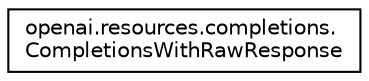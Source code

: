 digraph "Graphical Class Hierarchy"
{
 // LATEX_PDF_SIZE
  edge [fontname="Helvetica",fontsize="10",labelfontname="Helvetica",labelfontsize="10"];
  node [fontname="Helvetica",fontsize="10",shape=record];
  rankdir="LR";
  Node0 [label="openai.resources.completions.\lCompletionsWithRawResponse",height=0.2,width=0.4,color="black", fillcolor="white", style="filled",URL="$classopenai_1_1resources_1_1completions_1_1CompletionsWithRawResponse.html",tooltip=" "];
}
